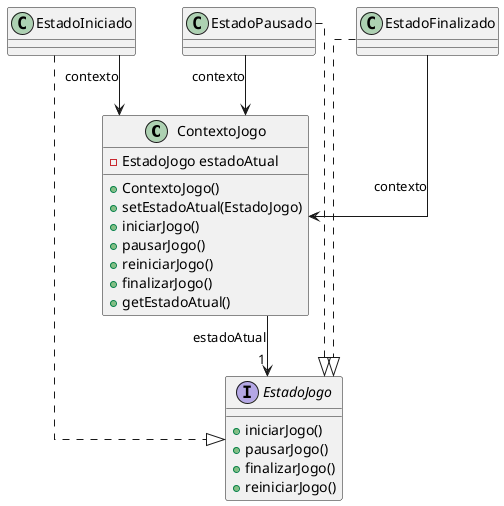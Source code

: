 @startuml
skinparam linetype ortho

class ContextoJogo {
    - EstadoJogo estadoAtual
    + ContextoJogo()
    + setEstadoAtual(EstadoJogo)
    + iniciarJogo()
    + pausarJogo()
    + reiniciarJogo()
    + finalizarJogo()
    + getEstadoAtual()
}

interface EstadoJogo {
    + iniciarJogo()
    + pausarJogo()
    + finalizarJogo()
    + reiniciarJogo()
}

class EstadoIniciado
class EstadoPausado
class EstadoFinalizado

ContextoJogo --> "1" EstadoJogo : estadoAtual
EstadoIniciado ..|> EstadoJogo
EstadoPausado ..|> EstadoJogo
EstadoFinalizado ..|> EstadoJogo

EstadoIniciado --> ContextoJogo : contexto
EstadoPausado --> ContextoJogo : contexto
EstadoFinalizado --> ContextoJogo : contexto

@enduml
